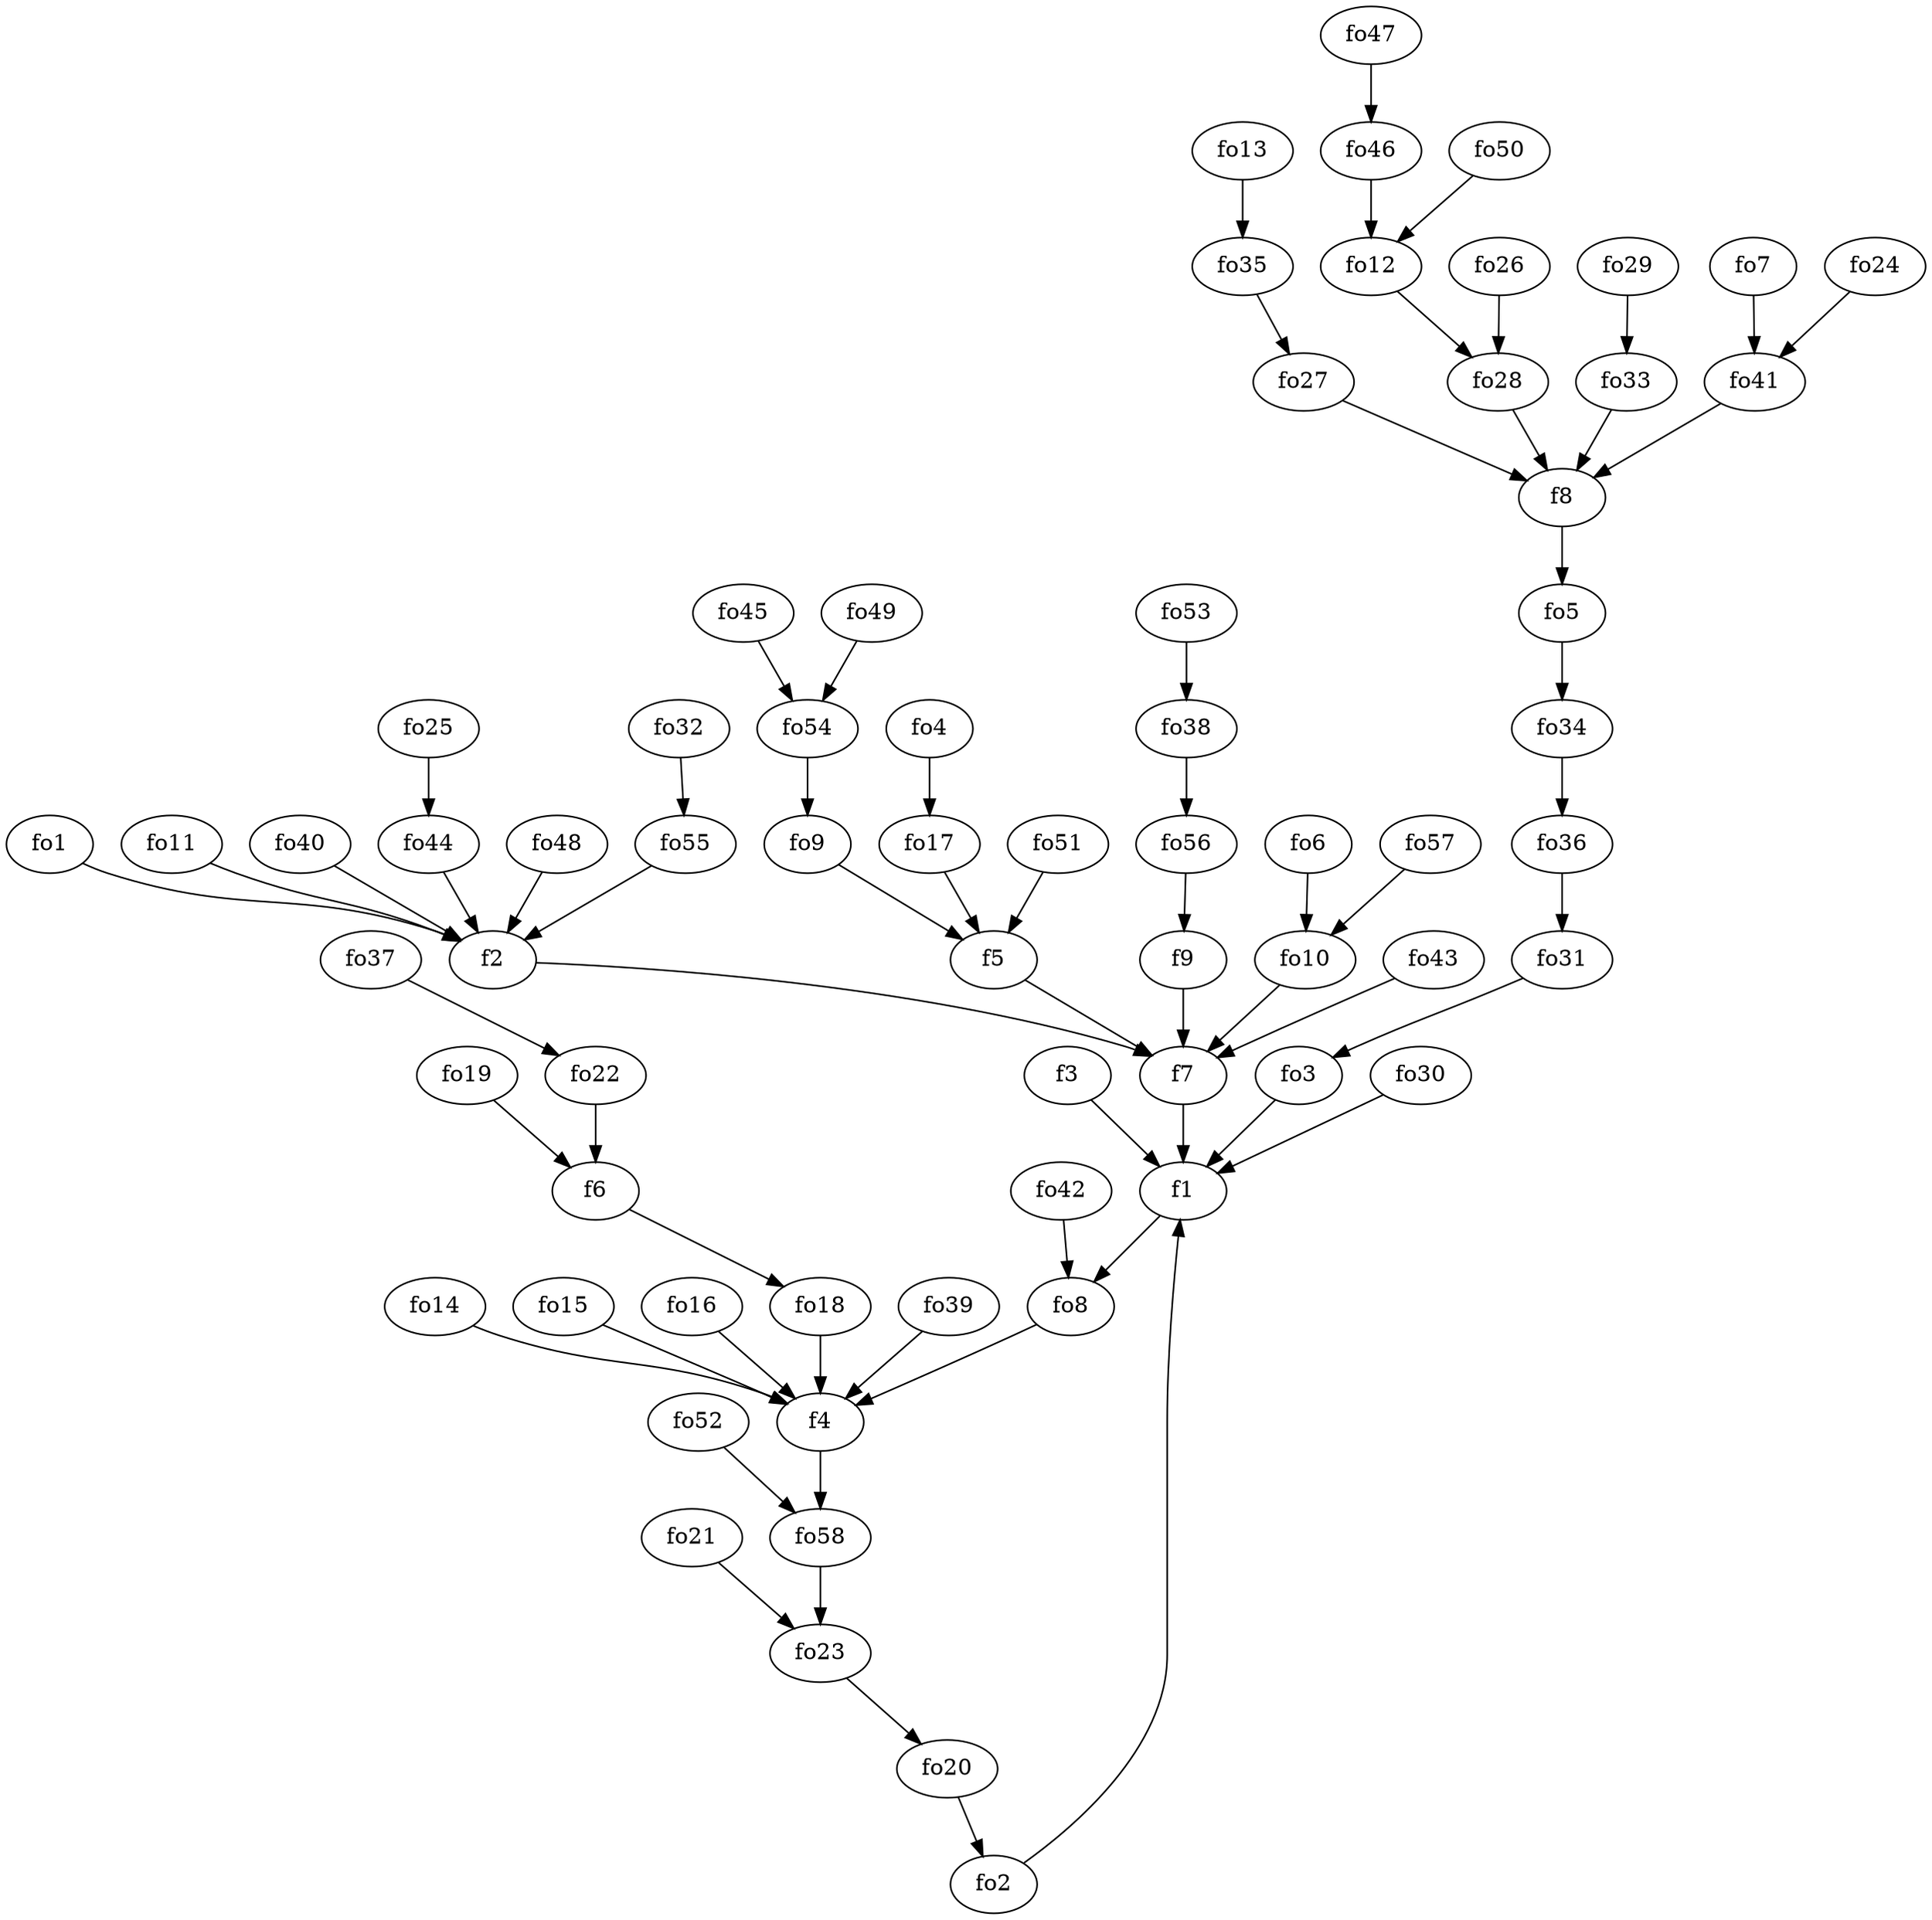 strict digraph  {
f1;
f2;
f3;
f4;
f5;
f6;
f7;
f8;
f9;
fo1;
fo2;
fo3;
fo4;
fo5;
fo6;
fo7;
fo8;
fo9;
fo10;
fo11;
fo12;
fo13;
fo14;
fo15;
fo16;
fo17;
fo18;
fo19;
fo20;
fo21;
fo22;
fo23;
fo24;
fo25;
fo26;
fo27;
fo28;
fo29;
fo30;
fo31;
fo32;
fo33;
fo34;
fo35;
fo36;
fo37;
fo38;
fo39;
fo40;
fo41;
fo42;
fo43;
fo44;
fo45;
fo46;
fo47;
fo48;
fo49;
fo50;
fo51;
fo52;
fo53;
fo54;
fo55;
fo56;
fo57;
fo58;
f1 -> fo8  [weight=2];
f2 -> f7  [weight=2];
f3 -> f1  [weight=2];
f4 -> fo58  [weight=2];
f5 -> f7  [weight=2];
f6 -> fo18  [weight=2];
f7 -> f1  [weight=2];
f8 -> fo5  [weight=2];
f9 -> f7  [weight=2];
fo1 -> f2  [weight=2];
fo2 -> f1  [weight=2];
fo3 -> f1  [weight=2];
fo4 -> fo17  [weight=2];
fo5 -> fo34  [weight=2];
fo6 -> fo10  [weight=2];
fo7 -> fo41  [weight=2];
fo8 -> f4  [weight=2];
fo9 -> f5  [weight=2];
fo10 -> f7  [weight=2];
fo11 -> f2  [weight=2];
fo12 -> fo28  [weight=2];
fo13 -> fo35  [weight=2];
fo14 -> f4  [weight=2];
fo15 -> f4  [weight=2];
fo16 -> f4  [weight=2];
fo17 -> f5  [weight=2];
fo18 -> f4  [weight=2];
fo19 -> f6  [weight=2];
fo20 -> fo2  [weight=2];
fo21 -> fo23  [weight=2];
fo22 -> f6  [weight=2];
fo23 -> fo20  [weight=2];
fo24 -> fo41  [weight=2];
fo25 -> fo44  [weight=2];
fo26 -> fo28  [weight=2];
fo27 -> f8  [weight=2];
fo28 -> f8  [weight=2];
fo29 -> fo33  [weight=2];
fo30 -> f1  [weight=2];
fo31 -> fo3  [weight=2];
fo32 -> fo55  [weight=2];
fo33 -> f8  [weight=2];
fo34 -> fo36  [weight=2];
fo35 -> fo27  [weight=2];
fo36 -> fo31  [weight=2];
fo37 -> fo22  [weight=2];
fo38 -> fo56  [weight=2];
fo39 -> f4  [weight=2];
fo40 -> f2  [weight=2];
fo41 -> f8  [weight=2];
fo42 -> fo8  [weight=2];
fo43 -> f7  [weight=2];
fo44 -> f2  [weight=2];
fo45 -> fo54  [weight=2];
fo46 -> fo12  [weight=2];
fo47 -> fo46  [weight=2];
fo48 -> f2  [weight=2];
fo49 -> fo54  [weight=2];
fo50 -> fo12  [weight=2];
fo51 -> f5  [weight=2];
fo52 -> fo58  [weight=2];
fo53 -> fo38  [weight=2];
fo54 -> fo9  [weight=2];
fo55 -> f2  [weight=2];
fo56 -> f9  [weight=2];
fo57 -> fo10  [weight=2];
fo58 -> fo23  [weight=2];
}
